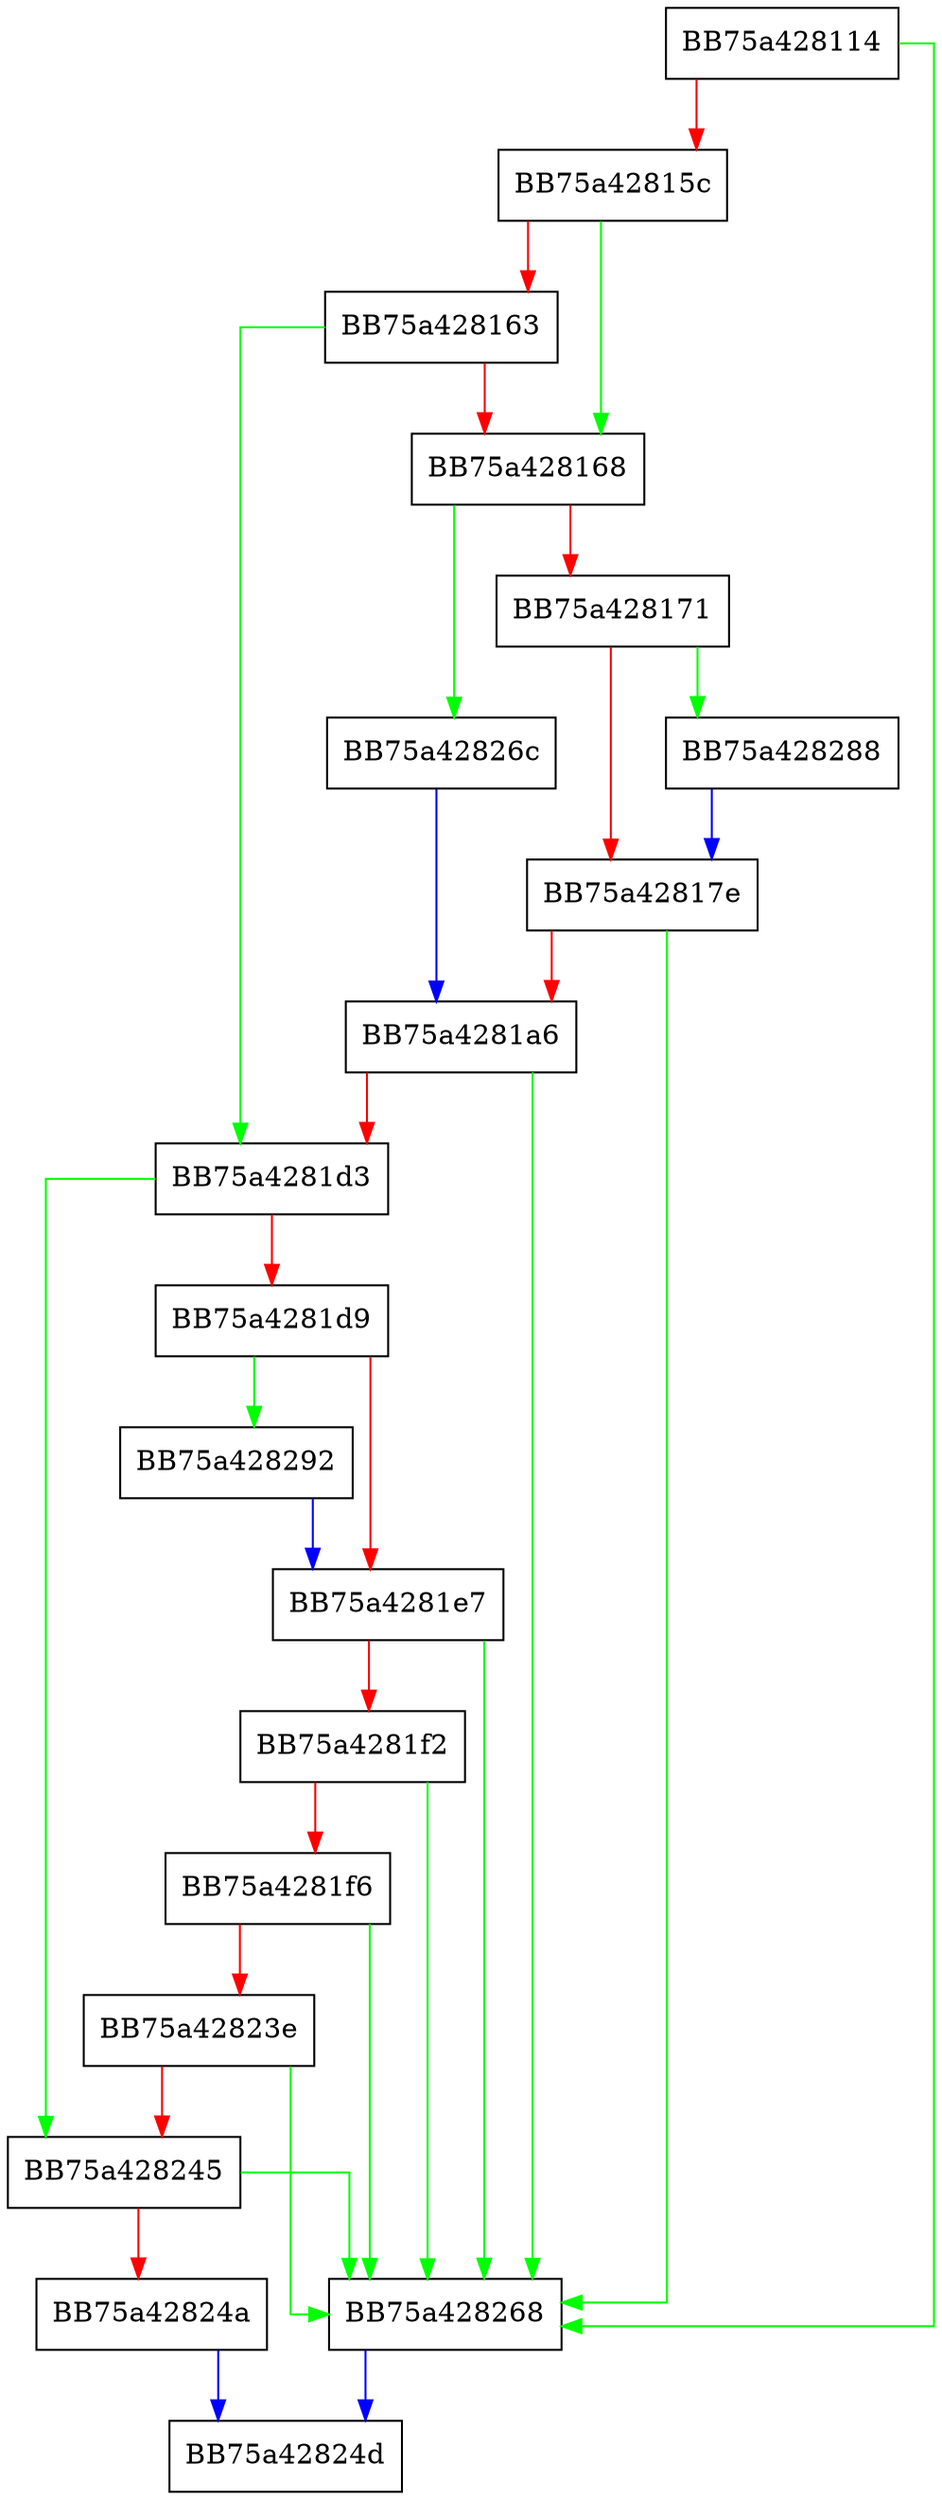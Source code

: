 digraph mmap_virtualalloc {
  node [shape="box"];
  graph [splines=ortho];
  BB75a428114 -> BB75a428268 [color="green"];
  BB75a428114 -> BB75a42815c [color="red"];
  BB75a42815c -> BB75a428168 [color="green"];
  BB75a42815c -> BB75a428163 [color="red"];
  BB75a428163 -> BB75a4281d3 [color="green"];
  BB75a428163 -> BB75a428168 [color="red"];
  BB75a428168 -> BB75a42826c [color="green"];
  BB75a428168 -> BB75a428171 [color="red"];
  BB75a428171 -> BB75a428288 [color="green"];
  BB75a428171 -> BB75a42817e [color="red"];
  BB75a42817e -> BB75a428268 [color="green"];
  BB75a42817e -> BB75a4281a6 [color="red"];
  BB75a4281a6 -> BB75a428268 [color="green"];
  BB75a4281a6 -> BB75a4281d3 [color="red"];
  BB75a4281d3 -> BB75a428245 [color="green"];
  BB75a4281d3 -> BB75a4281d9 [color="red"];
  BB75a4281d9 -> BB75a428292 [color="green"];
  BB75a4281d9 -> BB75a4281e7 [color="red"];
  BB75a4281e7 -> BB75a428268 [color="green"];
  BB75a4281e7 -> BB75a4281f2 [color="red"];
  BB75a4281f2 -> BB75a428268 [color="green"];
  BB75a4281f2 -> BB75a4281f6 [color="red"];
  BB75a4281f6 -> BB75a428268 [color="green"];
  BB75a4281f6 -> BB75a42823e [color="red"];
  BB75a42823e -> BB75a428268 [color="green"];
  BB75a42823e -> BB75a428245 [color="red"];
  BB75a428245 -> BB75a428268 [color="green"];
  BB75a428245 -> BB75a42824a [color="red"];
  BB75a42824a -> BB75a42824d [color="blue"];
  BB75a428268 -> BB75a42824d [color="blue"];
  BB75a42826c -> BB75a4281a6 [color="blue"];
  BB75a428288 -> BB75a42817e [color="blue"];
  BB75a428292 -> BB75a4281e7 [color="blue"];
}